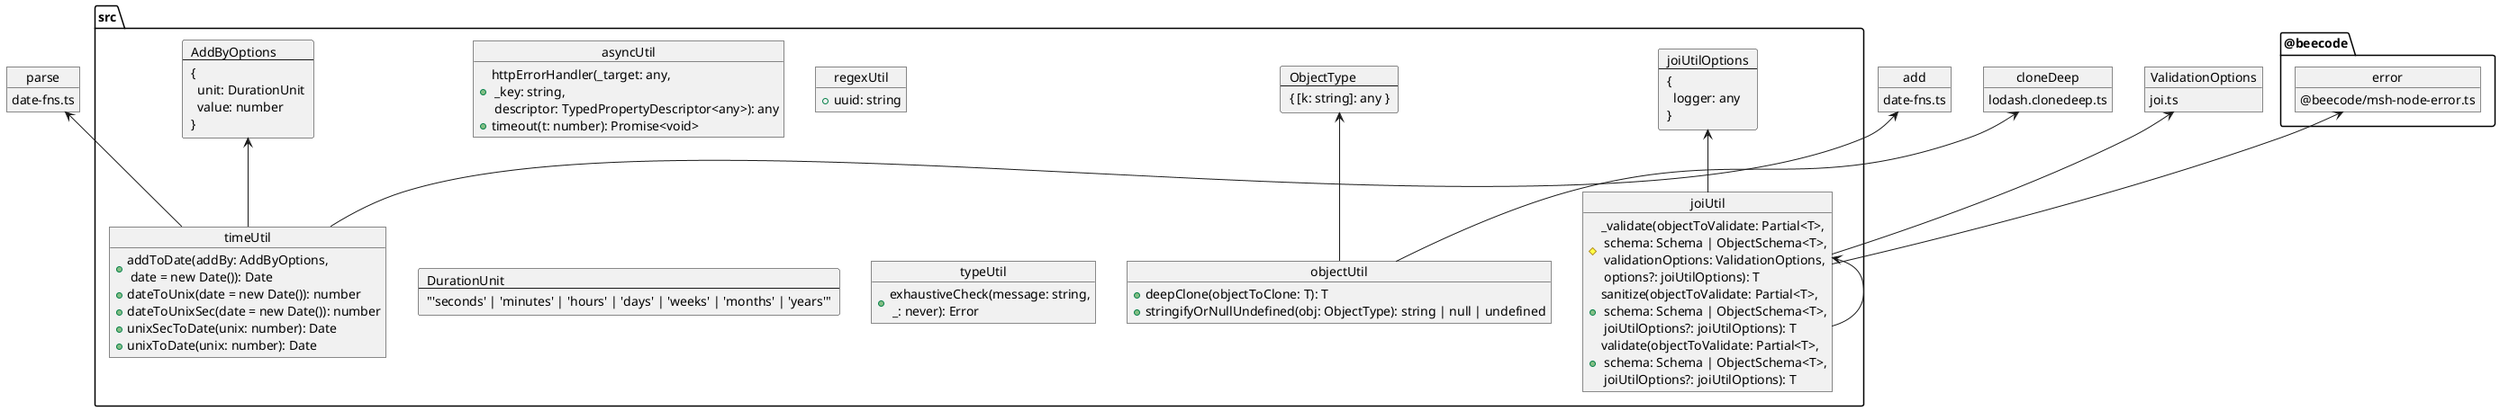 @startuml
    object "ValidationOptions" as validation_options_7f808940 {
      joi.ts
    }
    object "cloneDeep" as clone_deep_91af3a80 {
      lodash.clonedeep.ts
    }
    object "add" as add_b4d4e82e {
      date-fns.ts
    }
    object "parse" as parse_b4d4e82e {
      date-fns.ts
    }
    folder "src" as src_b874d07 {
      object "asyncUtil" as async_util_8c3dccae {
        + httpErrorHandler(_target: any,\n _key: string,\n descriptor: TypedPropertyDescriptor<any>): any
        + timeout(t: number): Promise<void>
      }
      card joi_util_options_68a048a4 [
        joiUtilOptions
        ---
        {
          logger: any
        }
      ]
      object "joiUtil" as joi_util_68a048a4 {
        # _validate(objectToValidate: Partial<T>,\n schema: Schema | ObjectSchema<T>,\n validationOptions: ValidationOptions,\n options?: joiUtilOptions): T
        + sanitize(objectToValidate: Partial<T>,\n schema: Schema | ObjectSchema<T>,\n joiUtilOptions?: joiUtilOptions): T
        + validate(objectToValidate: Partial<T>,\n schema: Schema | ObjectSchema<T>,\n joiUtilOptions?: joiUtilOptions): T
      }
      card object_type_a28a167d [
        ObjectType
        ---
        { [k: string]: any }
      ]
      object "objectUtil" as object_util_a28a167d {
        + deepClone(objectToClone: T): T
        + stringifyOrNullUndefined(obj: ObjectType): string | null | undefined
      }
      object "regexUtil" as regex_util_4ac1c785 {
        + uuid: string
      }
      card duration_unit_c35fc59d [
        DurationUnit
        ---
        "'seconds' | 'minutes' | 'hours' | 'days' | 'weeks' | 'months' | 'years'"
      ]
      card add_by_options_c35fc59d [
        AddByOptions
        ---
        {
          unit: DurationUnit
          value: number
        }
      ]
      object "timeUtil" as time_util_c35fc59d {
        + addToDate(addBy: AddByOptions,\n date = new Date()): Date
        + dateToUnix(date = new Date()): number
        + dateToUnixSec(date = new Date()): number
        + unixSecToDate(unix: number): Date
        + unixToDate(unix: number): Date
      }
      object "typeUtil" as type_util_3bdc4f90 {
        + exhaustiveCheck(message: string,\n _: never): Error
      }
    }
    folder "@beecode" as beecode_583ca8ca {
      object "error" as error_be941202 {
        @beecode/msh-node-error.ts
      }
    }
  joi_util_68a048a4 -up-> error_be941202
  joi_util_68a048a4 -up-> validation_options_7f808940
  joi_util_68a048a4 -up-> joi_util_options_68a048a4
  joi_util_68a048a4 -up-> joi_util_68a048a4
  object_util_a28a167d -up-> clone_deep_91af3a80
  object_util_a28a167d -up-> object_type_a28a167d
  time_util_c35fc59d -up-> add_b4d4e82e
  time_util_c35fc59d -up-> parse_b4d4e82e
  time_util_c35fc59d -up-> add_by_options_c35fc59d
@enduml